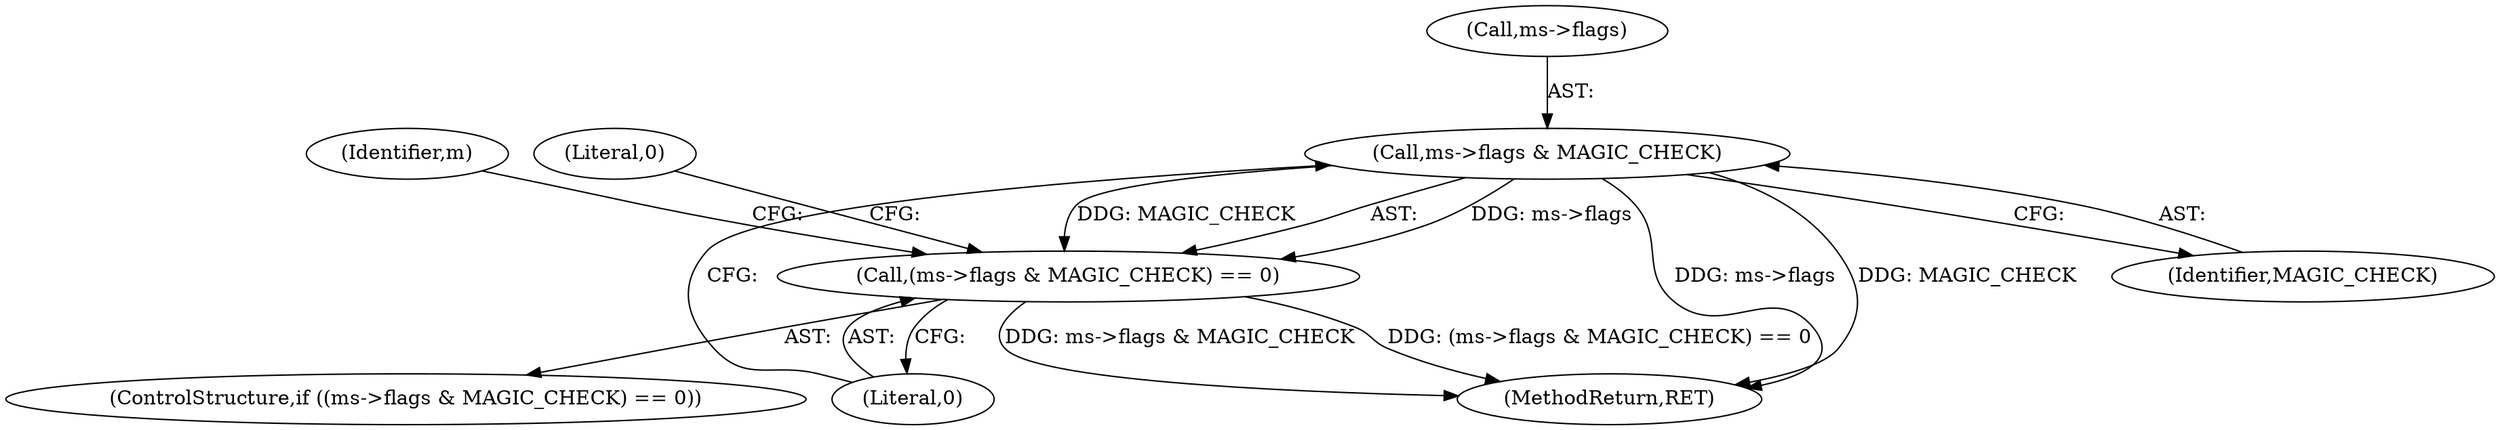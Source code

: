 digraph "0_file_4a284c89d6ef11aca34da65da7d673050a5ea320_0@pointer" {
"1000106" [label="(Call,ms->flags & MAGIC_CHECK)"];
"1000105" [label="(Call,(ms->flags & MAGIC_CHECK) == 0)"];
"1000104" [label="(ControlStructure,if ((ms->flags & MAGIC_CHECK) == 0))"];
"1000106" [label="(Call,ms->flags & MAGIC_CHECK)"];
"1000118" [label="(Identifier,m)"];
"1000110" [label="(Identifier,MAGIC_CHECK)"];
"1000105" [label="(Call,(ms->flags & MAGIC_CHECK) == 0)"];
"1000242" [label="(MethodReturn,RET)"];
"1000111" [label="(Literal,0)"];
"1000113" [label="(Literal,0)"];
"1000107" [label="(Call,ms->flags)"];
"1000106" -> "1000105"  [label="AST: "];
"1000106" -> "1000110"  [label="CFG: "];
"1000107" -> "1000106"  [label="AST: "];
"1000110" -> "1000106"  [label="AST: "];
"1000111" -> "1000106"  [label="CFG: "];
"1000106" -> "1000242"  [label="DDG: ms->flags"];
"1000106" -> "1000242"  [label="DDG: MAGIC_CHECK"];
"1000106" -> "1000105"  [label="DDG: ms->flags"];
"1000106" -> "1000105"  [label="DDG: MAGIC_CHECK"];
"1000105" -> "1000104"  [label="AST: "];
"1000105" -> "1000111"  [label="CFG: "];
"1000111" -> "1000105"  [label="AST: "];
"1000113" -> "1000105"  [label="CFG: "];
"1000118" -> "1000105"  [label="CFG: "];
"1000105" -> "1000242"  [label="DDG: ms->flags & MAGIC_CHECK"];
"1000105" -> "1000242"  [label="DDG: (ms->flags & MAGIC_CHECK) == 0"];
}
